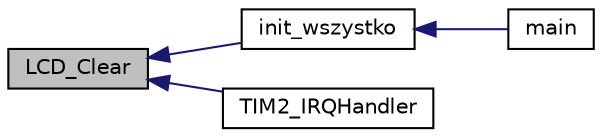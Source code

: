 digraph "LCD_Clear"
{
  edge [fontname="Helvetica",fontsize="10",labelfontname="Helvetica",labelfontsize="10"];
  node [fontname="Helvetica",fontsize="10",shape=record];
  rankdir="LR";
  Node35 [label="LCD_Clear",height=0.2,width=0.4,color="black", fillcolor="grey75", style="filled", fontcolor="black"];
  Node35 -> Node36 [dir="back",color="midnightblue",fontsize="10",style="solid",fontname="Helvetica"];
  Node36 [label="init_wszystko",height=0.2,width=0.4,color="black", fillcolor="white", style="filled",URL="$_init__all_8h.html#acdbbebf8dc17d0b9825a2608b3108183",tooltip="funkcja inicjalizujaca peryferia "];
  Node36 -> Node37 [dir="back",color="midnightblue",fontsize="10",style="solid",fontname="Helvetica"];
  Node37 [label="main",height=0.2,width=0.4,color="black", fillcolor="white", style="filled",URL="$main_8c.html#acdef7a1fd863a6d3770c1268cb06add3"];
  Node35 -> Node38 [dir="back",color="midnightblue",fontsize="10",style="solid",fontname="Helvetica"];
  Node38 [label="TIM2_IRQHandler",height=0.2,width=0.4,color="black", fillcolor="white", style="filled",URL="$group___i_o___toggle.html#ga38ad4725462bdc5e86c4ead4f04b9fc2"];
}
